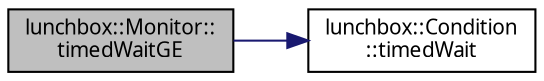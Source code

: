 digraph "lunchbox::Monitor::timedWaitGE"
{
  edge [fontname="Sans",fontsize="10",labelfontname="Sans",labelfontsize="10"];
  node [fontname="Sans",fontsize="10",shape=record];
  rankdir="LR";
  Node1 [label="lunchbox::Monitor::\ltimedWaitGE",height=0.2,width=0.4,color="black", fillcolor="grey75", style="filled" fontcolor="black"];
  Node1 -> Node2 [color="midnightblue",fontsize="10",style="solid",fontname="Sans"];
  Node2 [label="lunchbox::Condition\l::timedWait",height=0.2,width=0.4,color="black", fillcolor="white", style="filled",URL="$classlunchbox_1_1_condition.html#a5681687beef87459d78b6f5fe4164157",tooltip="Atomically unlock the mutex, wait for a signal and relock the mutex. "];
}

